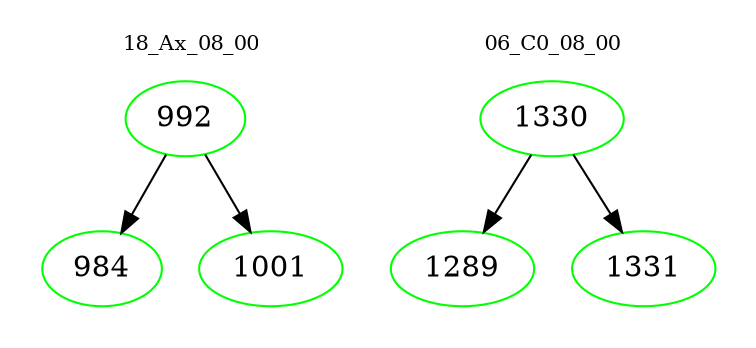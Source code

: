 digraph{
subgraph cluster_0 {
color = white
label = "18_Ax_08_00";
fontsize=10;
T0_992 [label="992", color="green"]
T0_992 -> T0_984 [color="black"]
T0_984 [label="984", color="green"]
T0_992 -> T0_1001 [color="black"]
T0_1001 [label="1001", color="green"]
}
subgraph cluster_1 {
color = white
label = "06_C0_08_00";
fontsize=10;
T1_1330 [label="1330", color="green"]
T1_1330 -> T1_1289 [color="black"]
T1_1289 [label="1289", color="green"]
T1_1330 -> T1_1331 [color="black"]
T1_1331 [label="1331", color="green"]
}
}
